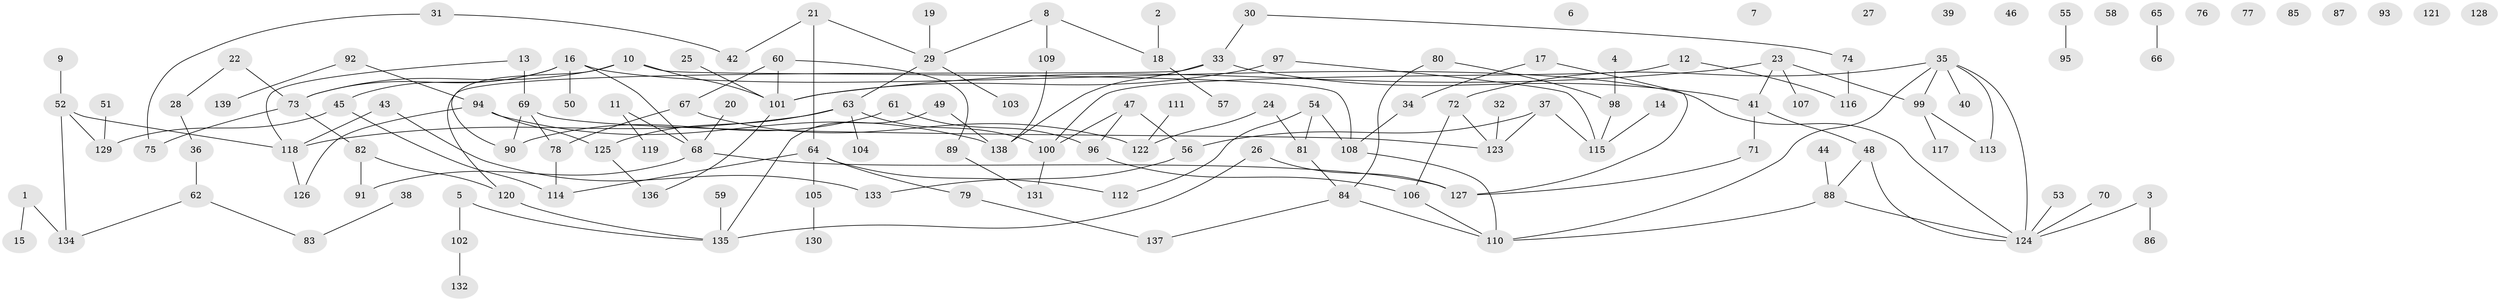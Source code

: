 // coarse degree distribution, {2: 0.2926829268292683, 3: 0.24390243902439024, 4: 0.1951219512195122, 1: 0.15853658536585366, 5: 0.08536585365853659, 6: 0.024390243902439025}
// Generated by graph-tools (version 1.1) at 2025/35/03/04/25 23:35:46]
// undirected, 139 vertices, 159 edges
graph export_dot {
  node [color=gray90,style=filled];
  1;
  2;
  3;
  4;
  5;
  6;
  7;
  8;
  9;
  10;
  11;
  12;
  13;
  14;
  15;
  16;
  17;
  18;
  19;
  20;
  21;
  22;
  23;
  24;
  25;
  26;
  27;
  28;
  29;
  30;
  31;
  32;
  33;
  34;
  35;
  36;
  37;
  38;
  39;
  40;
  41;
  42;
  43;
  44;
  45;
  46;
  47;
  48;
  49;
  50;
  51;
  52;
  53;
  54;
  55;
  56;
  57;
  58;
  59;
  60;
  61;
  62;
  63;
  64;
  65;
  66;
  67;
  68;
  69;
  70;
  71;
  72;
  73;
  74;
  75;
  76;
  77;
  78;
  79;
  80;
  81;
  82;
  83;
  84;
  85;
  86;
  87;
  88;
  89;
  90;
  91;
  92;
  93;
  94;
  95;
  96;
  97;
  98;
  99;
  100;
  101;
  102;
  103;
  104;
  105;
  106;
  107;
  108;
  109;
  110;
  111;
  112;
  113;
  114;
  115;
  116;
  117;
  118;
  119;
  120;
  121;
  122;
  123;
  124;
  125;
  126;
  127;
  128;
  129;
  130;
  131;
  132;
  133;
  134;
  135;
  136;
  137;
  138;
  139;
  1 -- 15;
  1 -- 134;
  2 -- 18;
  3 -- 86;
  3 -- 124;
  4 -- 98;
  5 -- 102;
  5 -- 135;
  8 -- 18;
  8 -- 29;
  8 -- 109;
  9 -- 52;
  10 -- 73;
  10 -- 90;
  10 -- 101;
  10 -- 108;
  11 -- 68;
  11 -- 119;
  12 -- 100;
  12 -- 116;
  13 -- 69;
  13 -- 118;
  14 -- 115;
  16 -- 45;
  16 -- 50;
  16 -- 68;
  16 -- 73;
  16 -- 124;
  17 -- 34;
  17 -- 127;
  18 -- 57;
  19 -- 29;
  20 -- 68;
  21 -- 29;
  21 -- 42;
  21 -- 64;
  22 -- 28;
  22 -- 73;
  23 -- 41;
  23 -- 99;
  23 -- 101;
  23 -- 107;
  24 -- 81;
  24 -- 122;
  25 -- 101;
  26 -- 127;
  26 -- 135;
  28 -- 36;
  29 -- 63;
  29 -- 103;
  30 -- 33;
  30 -- 74;
  31 -- 42;
  31 -- 75;
  32 -- 123;
  33 -- 41;
  33 -- 120;
  33 -- 138;
  34 -- 108;
  35 -- 40;
  35 -- 72;
  35 -- 99;
  35 -- 110;
  35 -- 113;
  35 -- 124;
  36 -- 62;
  37 -- 56;
  37 -- 115;
  37 -- 123;
  38 -- 83;
  41 -- 48;
  41 -- 71;
  43 -- 118;
  43 -- 133;
  44 -- 88;
  45 -- 114;
  45 -- 129;
  47 -- 56;
  47 -- 96;
  47 -- 100;
  48 -- 88;
  48 -- 124;
  49 -- 135;
  49 -- 138;
  51 -- 129;
  52 -- 118;
  52 -- 129;
  52 -- 134;
  53 -- 124;
  54 -- 81;
  54 -- 108;
  54 -- 112;
  55 -- 95;
  56 -- 133;
  59 -- 135;
  60 -- 67;
  60 -- 89;
  60 -- 101;
  61 -- 90;
  61 -- 96;
  62 -- 83;
  62 -- 134;
  63 -- 100;
  63 -- 104;
  63 -- 118;
  63 -- 125;
  64 -- 79;
  64 -- 105;
  64 -- 112;
  64 -- 114;
  65 -- 66;
  67 -- 78;
  67 -- 122;
  68 -- 91;
  68 -- 127;
  69 -- 78;
  69 -- 90;
  69 -- 123;
  70 -- 124;
  71 -- 127;
  72 -- 106;
  72 -- 123;
  73 -- 75;
  73 -- 82;
  74 -- 116;
  78 -- 114;
  79 -- 137;
  80 -- 84;
  80 -- 98;
  81 -- 84;
  82 -- 91;
  82 -- 120;
  84 -- 110;
  84 -- 137;
  88 -- 110;
  88 -- 124;
  89 -- 131;
  92 -- 94;
  92 -- 139;
  94 -- 125;
  94 -- 126;
  94 -- 138;
  96 -- 106;
  97 -- 101;
  97 -- 115;
  98 -- 115;
  99 -- 113;
  99 -- 117;
  100 -- 131;
  101 -- 136;
  102 -- 132;
  105 -- 130;
  106 -- 110;
  108 -- 110;
  109 -- 138;
  111 -- 122;
  118 -- 126;
  120 -- 135;
  125 -- 136;
}

